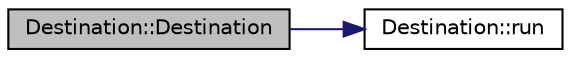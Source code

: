 digraph "Destination::Destination"
{
  edge [fontname="Helvetica",fontsize="10",labelfontname="Helvetica",labelfontsize="10"];
  node [fontname="Helvetica",fontsize="10",shape=record];
  rankdir="LR";
  Node1 [label="Destination::Destination",height=0.2,width=0.4,color="black", fillcolor="grey75", style="filled" fontcolor="black"];
  Node1 -> Node2 [color="midnightblue",fontsize="10",style="solid",fontname="Helvetica"];
  Node2 [label="Destination::run",height=0.2,width=0.4,color="black", fillcolor="white", style="filled",URL="$class_destination.html#a4dcf841654eedbe588219f9dff325354",tooltip="launch the timer in a thread "];
}
